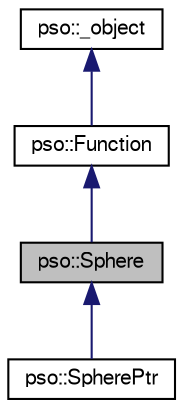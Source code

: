 digraph G
{
  bgcolor="transparent";
  edge [fontname="FreeSans",fontsize=10,labelfontname="FreeSans",labelfontsize=10];
  node [fontname="FreeSans",fontsize=10,shape=record];
  Node1 [label="pso::Sphere",height=0.2,width=0.4,color="black", fillcolor="grey75", style="filled" fontcolor="black"];
  Node2 -> Node1 [dir=back,color="midnightblue",fontsize=10,style="solid"];
  Node2 [label="pso::Function",height=0.2,width=0.4,color="black",URL="$classpso_1_1Function.html"];
  Node3 -> Node2 [dir=back,color="midnightblue",fontsize=10,style="solid"];
  Node3 [label="pso::_object",height=0.2,width=0.4,color="black",URL="$classpso_1_1__object.html"];
  Node1 -> Node4 [dir=back,color="midnightblue",fontsize=10,style="solid"];
  Node4 [label="pso::SpherePtr",height=0.2,width=0.4,color="black",URL="$classpso_1_1SpherePtr.html"];
}
